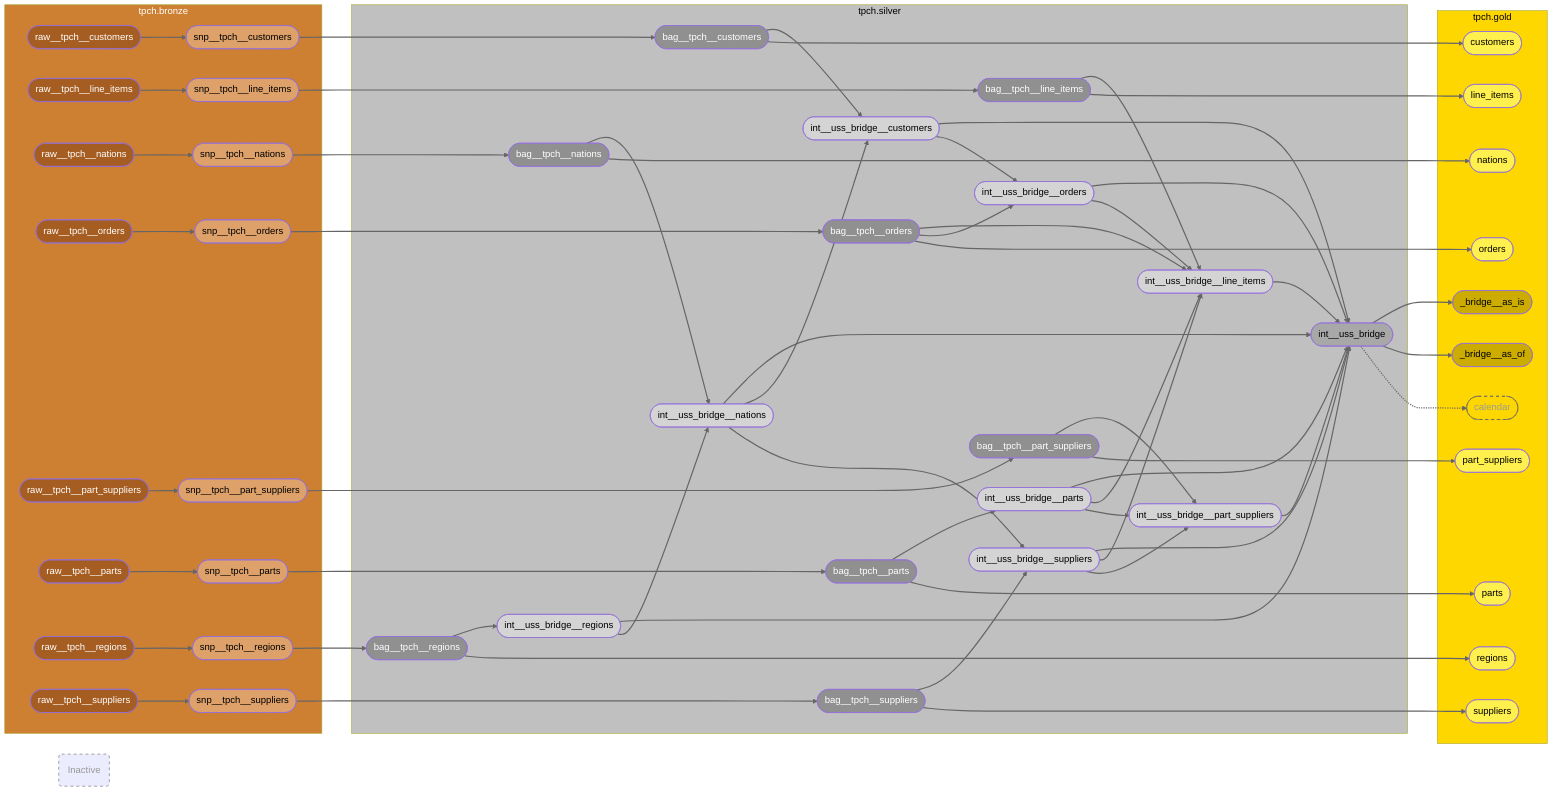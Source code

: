 flowchart LR
    subgraph tpch.bronze["tpch.bronze"]
        direction LR
        raw__tpch__customers(["raw__tpch__customers"]):::bronze_2
        raw__tpch__line_items(["raw__tpch__line_items"]):::bronze_2
        raw__tpch__nations(["raw__tpch__nations"]):::bronze_2
        raw__tpch__orders(["raw__tpch__orders"]):::bronze_2
        raw__tpch__part_suppliers(["raw__tpch__part_suppliers"]):::bronze_2
        raw__tpch__parts(["raw__tpch__parts"]):::bronze_2
        raw__tpch__regions(["raw__tpch__regions"]):::bronze_2
        raw__tpch__suppliers(["raw__tpch__suppliers"]):::bronze_2

        snp__tpch__customers(["snp__tpch__customers"]):::bronze_1
        snp__tpch__line_items(["snp__tpch__line_items"]):::bronze_1
        snp__tpch__nations(["snp__tpch__nations"]):::bronze_1
        snp__tpch__orders(["snp__tpch__orders"]):::bronze_1
        snp__tpch__part_suppliers(["snp__tpch__part_suppliers"]):::bronze_1
        snp__tpch__parts(["snp__tpch__parts"]):::bronze_1
        snp__tpch__regions(["snp__tpch__regions"]):::bronze_1
        snp__tpch__suppliers(["snp__tpch__suppliers"]):::bronze_1
    end

    subgraph tpch.silver["tpch.silver"]
        direction LR
        bag__tpch__customers(["bag__tpch__customers"]):::silver_4
        bag__tpch__line_items(["bag__tpch__line_items"]):::silver_4
        bag__tpch__nations(["bag__tpch__nations"]):::silver_4
        bag__tpch__orders(["bag__tpch__orders"]):::silver_4
        bag__tpch__part_suppliers(["bag__tpch__part_suppliers"]):::silver_4
        bag__tpch__parts(["bag__tpch__parts"]):::silver_4
        bag__tpch__regions(["bag__tpch__regions"]):::silver_4
        bag__tpch__suppliers(["bag__tpch__suppliers"]):::silver_4
        int__uss_bridge(["int__uss_bridge"]):::silver_3
        int__uss_bridge__customers(["int__uss_bridge__customers"]):::silver_2
        int__uss_bridge__line_items(["int__uss_bridge__line_items"]):::silver_2
        int__uss_bridge__nations(["int__uss_bridge__nations"]):::silver_2
        int__uss_bridge__orders(["int__uss_bridge__orders"]):::silver_2
        int__uss_bridge__part_suppliers(["int__uss_bridge__part_suppliers"]):::silver_2
        int__uss_bridge__parts(["int__uss_bridge__parts"]):::silver_2
        int__uss_bridge__regions(["int__uss_bridge__regions"]):::silver_2
        int__uss_bridge__suppliers(["int__uss_bridge__suppliers"]):::silver_2
    end

    subgraph tpch.gold["tpch.gold"]
        direction LR
        _bridge__as_is(["_bridge__as_is"]):::gold_3
        _bridge__as_of(["_bridge__as_of"]):::gold_3
        calendar(["calendar"]):::gold_2
        customers(["customers"]):::gold_1
        line_items(["line_items"]):::gold_1
        nations(["nations"]):::gold_1
        orders(["orders"]):::gold_1
        part_suppliers(["part_suppliers"]):::gold_1
        parts(["parts"]):::gold_1
        regions(["regions"]):::gold_1
        suppliers(["suppliers"]):::gold_1
    end

    %% tpch.bronze -> tpch.bronze
    raw__tpch__customers --> snp__tpch__customers
    raw__tpch__line_items --> snp__tpch__line_items
    raw__tpch__nations --> snp__tpch__nations
    raw__tpch__orders --> snp__tpch__orders
    raw__tpch__part_suppliers --> snp__tpch__part_suppliers
    raw__tpch__parts --> snp__tpch__parts
    raw__tpch__regions --> snp__tpch__regions
    raw__tpch__suppliers --> snp__tpch__suppliers

    %% tpch.bronze -> tpch.silver
    snp__tpch__customers --> bag__tpch__customers
    snp__tpch__line_items --> bag__tpch__line_items
    snp__tpch__nations --> bag__tpch__nations
    snp__tpch__orders --> bag__tpch__orders
    snp__tpch__part_suppliers --> bag__tpch__part_suppliers
    snp__tpch__parts --> bag__tpch__parts
    snp__tpch__regions --> bag__tpch__regions
    snp__tpch__suppliers --> bag__tpch__suppliers

    %% tpch.silver -> tpch.silver
    bag__tpch__customers --> int__uss_bridge__customers
    bag__tpch__line_items --> int__uss_bridge__line_items
    bag__tpch__nations --> int__uss_bridge__nations
    bag__tpch__orders --> int__uss_bridge__line_items
    bag__tpch__orders --> int__uss_bridge__orders
    bag__tpch__part_suppliers --> int__uss_bridge__part_suppliers
    bag__tpch__parts --> int__uss_bridge__parts
    bag__tpch__regions --> int__uss_bridge__regions
    bag__tpch__suppliers --> int__uss_bridge__suppliers
    int__uss_bridge__customers --> int__uss_bridge
    int__uss_bridge__customers --> int__uss_bridge__orders
    int__uss_bridge__line_items --> int__uss_bridge
    int__uss_bridge__nations --> int__uss_bridge
    int__uss_bridge__nations --> int__uss_bridge__customers
    int__uss_bridge__nations --> int__uss_bridge__suppliers
    int__uss_bridge__orders --> int__uss_bridge
    int__uss_bridge__orders --> int__uss_bridge__line_items
    int__uss_bridge__part_suppliers --> int__uss_bridge
    int__uss_bridge__parts --> int__uss_bridge
    int__uss_bridge__parts --> int__uss_bridge__line_items
    int__uss_bridge__parts --> int__uss_bridge__part_suppliers
    int__uss_bridge__regions --> int__uss_bridge
    int__uss_bridge__regions --> int__uss_bridge__nations
    int__uss_bridge__suppliers --> int__uss_bridge
    int__uss_bridge__suppliers --> int__uss_bridge__line_items
    int__uss_bridge__suppliers --> int__uss_bridge__part_suppliers

    %% tpch.silver -> tpch.gold
    bag__tpch__customers --> customers
    bag__tpch__line_items --> line_items
    bag__tpch__nations --> nations
    bag__tpch__orders --> orders
    bag__tpch__part_suppliers --> part_suppliers
    bag__tpch__parts --> parts
    bag__tpch__regions --> regions
    bag__tpch__suppliers --> suppliers
    int__uss_bridge --> _bridge__as_is
    int__uss_bridge --> _bridge__as_of
    int__uss_bridge -.-> calendar

    inactive("Inactive")

    linkStyle default stroke:#666,stroke-width:2px
    classDef inactive stroke:#666,stroke-dasharray: 5 5,color:#999
    
    classDef bronze_0 fill:#cd7f32,color:white
    classDef bronze_1 fill:#dea16a,color:black
    classDef bronze_2 fill:#a65d21,color:white

    classDef silver_0 fill:#c0c0c0,color:black
    classDef silver_1 fill:#e8e8e8,color:black
    classDef silver_2 fill:#d4d4d4,color:black
    classDef silver_3 fill:#a8a8a8,color:black
    classDef silver_4 fill:#909090,color:white

    classDef gold_0 fill:#ffd700,color:black
    classDef gold_1 fill:#fff04d,color:black
    classDef gold_2 fill:#ffd700,color:black
    classDef gold_3 fill:#ccac00,color:black

    class tpch.bronze bronze_0
    class tpch.silver silver_0
    class tpch.gold gold_0
    class calendar inactive
    class inactive inactive
